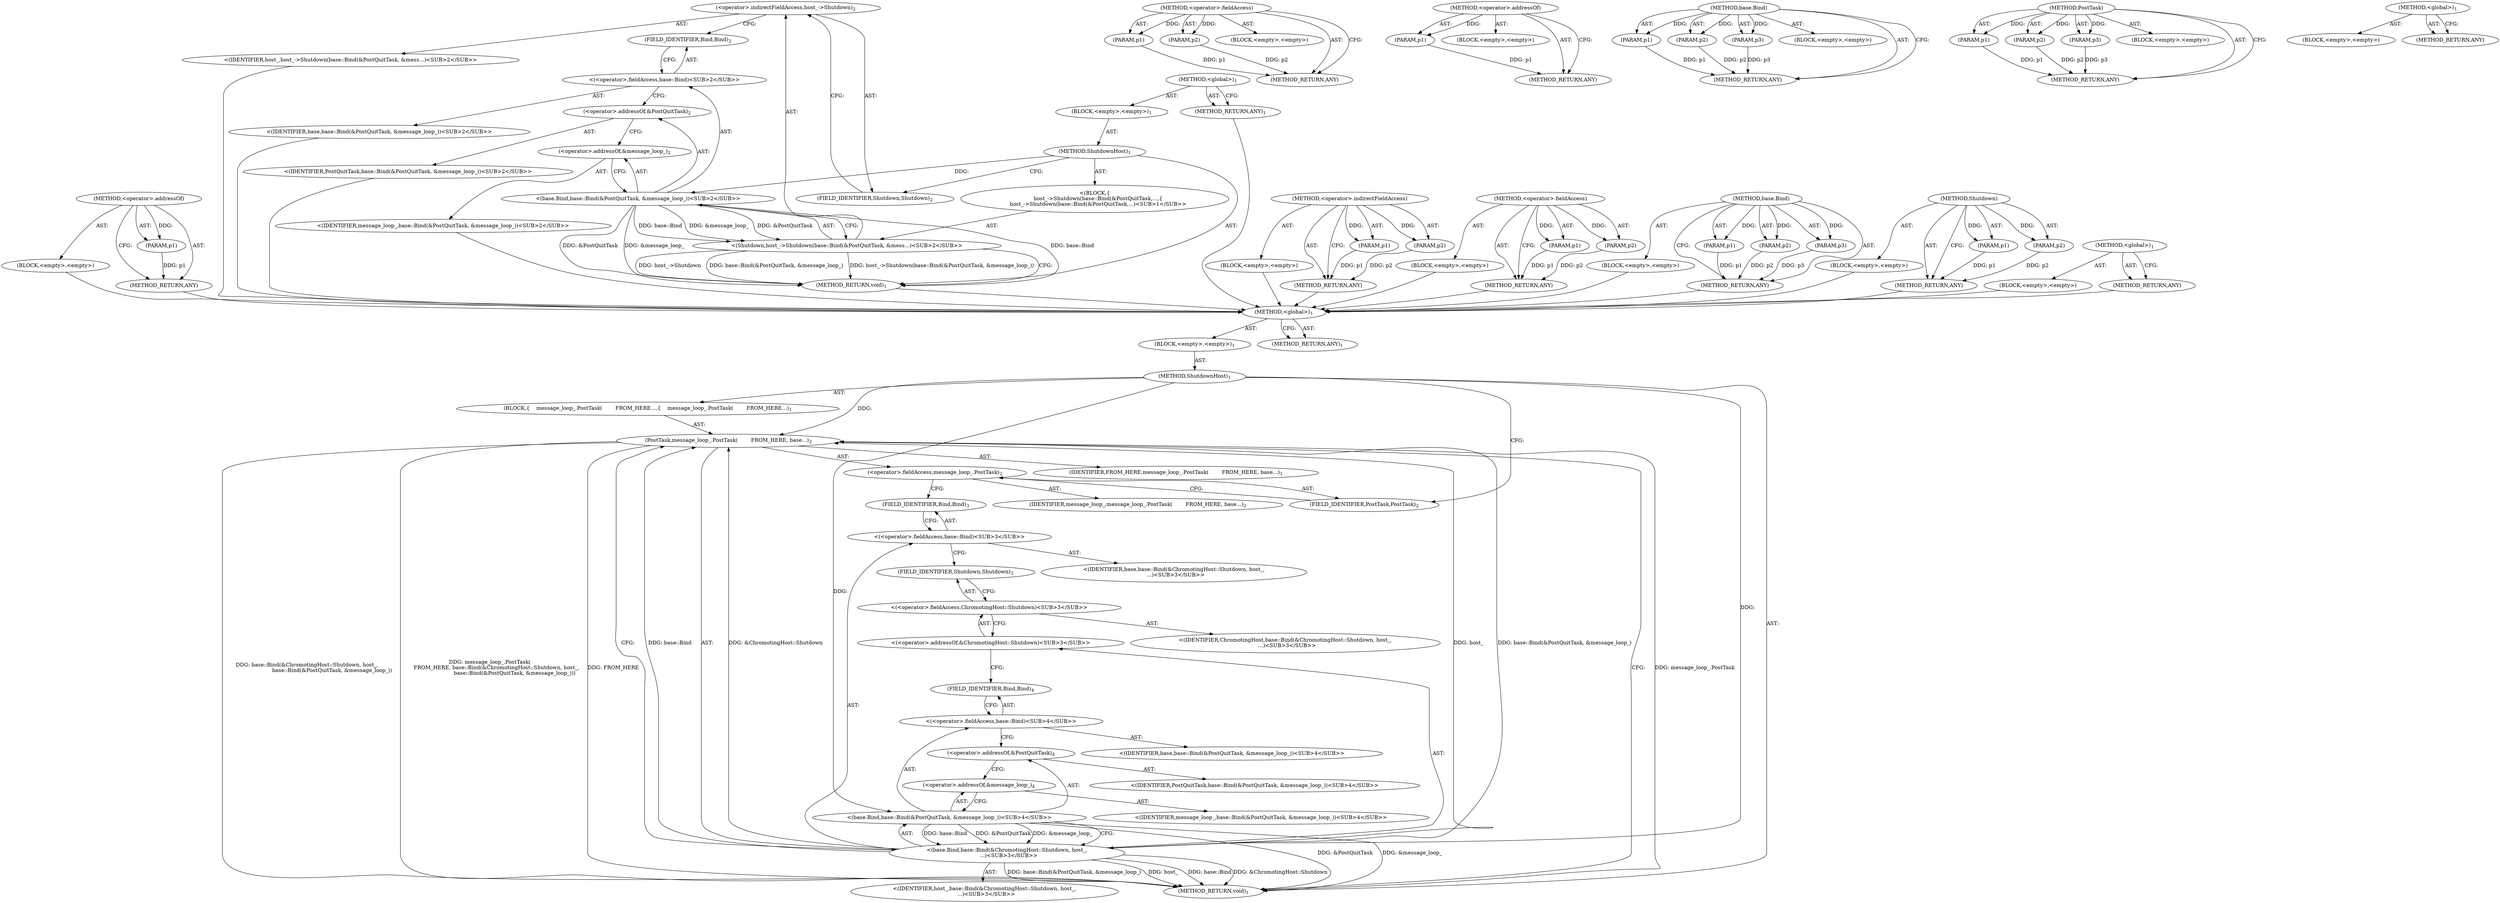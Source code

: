 digraph "&lt;global&gt;" {
vulnerable_58 [label=<(METHOD,&lt;operator&gt;.addressOf)>];
vulnerable_59 [label=<(PARAM,p1)>];
vulnerable_60 [label=<(BLOCK,&lt;empty&gt;,&lt;empty&gt;)>];
vulnerable_61 [label=<(METHOD_RETURN,ANY)>];
vulnerable_6 [label=<(METHOD,&lt;global&gt;)<SUB>1</SUB>>];
vulnerable_7 [label=<(BLOCK,&lt;empty&gt;,&lt;empty&gt;)<SUB>1</SUB>>];
vulnerable_8 [label=<(METHOD,ShutdownHost)<SUB>1</SUB>>];
vulnerable_9 [label="<(BLOCK,{
    host_-&gt;Shutdown(base::Bind(&amp;PostQuitTask,...,{
    host_-&gt;Shutdown(base::Bind(&amp;PostQuitTask,...)<SUB>1</SUB>>"];
vulnerable_10 [label="<(Shutdown,host_-&gt;Shutdown(base::Bind(&amp;PostQuitTask, &amp;mess...)<SUB>2</SUB>>"];
vulnerable_11 [label=<(&lt;operator&gt;.indirectFieldAccess,host_-&gt;Shutdown)<SUB>2</SUB>>];
vulnerable_12 [label="<(IDENTIFIER,host_,host_-&gt;Shutdown(base::Bind(&amp;PostQuitTask, &amp;mess...)<SUB>2</SUB>>"];
vulnerable_13 [label=<(FIELD_IDENTIFIER,Shutdown,Shutdown)<SUB>2</SUB>>];
vulnerable_14 [label="<(base.Bind,base::Bind(&amp;PostQuitTask, &amp;message_loop_))<SUB>2</SUB>>"];
vulnerable_15 [label="<(&lt;operator&gt;.fieldAccess,base::Bind)<SUB>2</SUB>>"];
vulnerable_16 [label="<(IDENTIFIER,base,base::Bind(&amp;PostQuitTask, &amp;message_loop_))<SUB>2</SUB>>"];
vulnerable_17 [label=<(FIELD_IDENTIFIER,Bind,Bind)<SUB>2</SUB>>];
vulnerable_18 [label=<(&lt;operator&gt;.addressOf,&amp;PostQuitTask)<SUB>2</SUB>>];
vulnerable_19 [label="<(IDENTIFIER,PostQuitTask,base::Bind(&amp;PostQuitTask, &amp;message_loop_))<SUB>2</SUB>>"];
vulnerable_20 [label=<(&lt;operator&gt;.addressOf,&amp;message_loop_)<SUB>2</SUB>>];
vulnerable_21 [label="<(IDENTIFIER,message_loop_,base::Bind(&amp;PostQuitTask, &amp;message_loop_))<SUB>2</SUB>>"];
vulnerable_22 [label=<(METHOD_RETURN,void)<SUB>1</SUB>>];
vulnerable_24 [label=<(METHOD_RETURN,ANY)<SUB>1</SUB>>];
vulnerable_42 [label=<(METHOD,&lt;operator&gt;.indirectFieldAccess)>];
vulnerable_43 [label=<(PARAM,p1)>];
vulnerable_44 [label=<(PARAM,p2)>];
vulnerable_45 [label=<(BLOCK,&lt;empty&gt;,&lt;empty&gt;)>];
vulnerable_46 [label=<(METHOD_RETURN,ANY)>];
vulnerable_53 [label=<(METHOD,&lt;operator&gt;.fieldAccess)>];
vulnerable_54 [label=<(PARAM,p1)>];
vulnerable_55 [label=<(PARAM,p2)>];
vulnerable_56 [label=<(BLOCK,&lt;empty&gt;,&lt;empty&gt;)>];
vulnerable_57 [label=<(METHOD_RETURN,ANY)>];
vulnerable_47 [label=<(METHOD,base.Bind)>];
vulnerable_48 [label=<(PARAM,p1)>];
vulnerable_49 [label=<(PARAM,p2)>];
vulnerable_50 [label=<(PARAM,p3)>];
vulnerable_51 [label=<(BLOCK,&lt;empty&gt;,&lt;empty&gt;)>];
vulnerable_52 [label=<(METHOD_RETURN,ANY)>];
vulnerable_37 [label=<(METHOD,Shutdown)>];
vulnerable_38 [label=<(PARAM,p1)>];
vulnerable_39 [label=<(PARAM,p2)>];
vulnerable_40 [label=<(BLOCK,&lt;empty&gt;,&lt;empty&gt;)>];
vulnerable_41 [label=<(METHOD_RETURN,ANY)>];
vulnerable_31 [label=<(METHOD,&lt;global&gt;)<SUB>1</SUB>>];
vulnerable_32 [label=<(BLOCK,&lt;empty&gt;,&lt;empty&gt;)>];
vulnerable_33 [label=<(METHOD_RETURN,ANY)>];
fixed_6 [label=<(METHOD,&lt;global&gt;)<SUB>1</SUB>>];
fixed_7 [label=<(BLOCK,&lt;empty&gt;,&lt;empty&gt;)<SUB>1</SUB>>];
fixed_8 [label=<(METHOD,ShutdownHost)<SUB>1</SUB>>];
fixed_9 [label=<(BLOCK,{
    message_loop_.PostTask(
        FROM_HERE...,{
    message_loop_.PostTask(
        FROM_HERE...)<SUB>1</SUB>>];
fixed_10 [label=<(PostTask,message_loop_.PostTask(
        FROM_HERE, base...)<SUB>2</SUB>>];
fixed_11 [label=<(&lt;operator&gt;.fieldAccess,message_loop_.PostTask)<SUB>2</SUB>>];
fixed_12 [label=<(IDENTIFIER,message_loop_,message_loop_.PostTask(
        FROM_HERE, base...)<SUB>2</SUB>>];
fixed_13 [label=<(FIELD_IDENTIFIER,PostTask,PostTask)<SUB>2</SUB>>];
fixed_14 [label=<(IDENTIFIER,FROM_HERE,message_loop_.PostTask(
        FROM_HERE, base...)<SUB>3</SUB>>];
fixed_15 [label="<(base.Bind,base::Bind(&amp;ChromotingHost::Shutdown, host_,
  ...)<SUB>3</SUB>>"];
fixed_16 [label="<(&lt;operator&gt;.fieldAccess,base::Bind)<SUB>3</SUB>>"];
fixed_17 [label="<(IDENTIFIER,base,base::Bind(&amp;ChromotingHost::Shutdown, host_,
  ...)<SUB>3</SUB>>"];
fixed_18 [label=<(FIELD_IDENTIFIER,Bind,Bind)<SUB>3</SUB>>];
fixed_19 [label="<(&lt;operator&gt;.addressOf,&amp;ChromotingHost::Shutdown)<SUB>3</SUB>>"];
fixed_20 [label="<(&lt;operator&gt;.fieldAccess,ChromotingHost::Shutdown)<SUB>3</SUB>>"];
fixed_21 [label="<(IDENTIFIER,ChromotingHost,base::Bind(&amp;ChromotingHost::Shutdown, host_,
  ...)<SUB>3</SUB>>"];
fixed_22 [label=<(FIELD_IDENTIFIER,Shutdown,Shutdown)<SUB>3</SUB>>];
fixed_23 [label="<(IDENTIFIER,host_,base::Bind(&amp;ChromotingHost::Shutdown, host_,
  ...)<SUB>3</SUB>>"];
fixed_24 [label="<(base.Bind,base::Bind(&amp;PostQuitTask, &amp;message_loop_))<SUB>4</SUB>>"];
fixed_25 [label="<(&lt;operator&gt;.fieldAccess,base::Bind)<SUB>4</SUB>>"];
fixed_26 [label="<(IDENTIFIER,base,base::Bind(&amp;PostQuitTask, &amp;message_loop_))<SUB>4</SUB>>"];
fixed_27 [label=<(FIELD_IDENTIFIER,Bind,Bind)<SUB>4</SUB>>];
fixed_28 [label=<(&lt;operator&gt;.addressOf,&amp;PostQuitTask)<SUB>4</SUB>>];
fixed_29 [label="<(IDENTIFIER,PostQuitTask,base::Bind(&amp;PostQuitTask, &amp;message_loop_))<SUB>4</SUB>>"];
fixed_30 [label=<(&lt;operator&gt;.addressOf,&amp;message_loop_)<SUB>4</SUB>>];
fixed_31 [label="<(IDENTIFIER,message_loop_,base::Bind(&amp;PostQuitTask, &amp;message_loop_))<SUB>4</SUB>>"];
fixed_32 [label=<(METHOD_RETURN,void)<SUB>1</SUB>>];
fixed_34 [label=<(METHOD_RETURN,ANY)<SUB>1</SUB>>];
fixed_57 [label=<(METHOD,&lt;operator&gt;.fieldAccess)>];
fixed_58 [label=<(PARAM,p1)>];
fixed_59 [label=<(PARAM,p2)>];
fixed_60 [label=<(BLOCK,&lt;empty&gt;,&lt;empty&gt;)>];
fixed_61 [label=<(METHOD_RETURN,ANY)>];
fixed_68 [label=<(METHOD,&lt;operator&gt;.addressOf)>];
fixed_69 [label=<(PARAM,p1)>];
fixed_70 [label=<(BLOCK,&lt;empty&gt;,&lt;empty&gt;)>];
fixed_71 [label=<(METHOD_RETURN,ANY)>];
fixed_62 [label=<(METHOD,base.Bind)>];
fixed_63 [label=<(PARAM,p1)>];
fixed_64 [label=<(PARAM,p2)>];
fixed_65 [label=<(PARAM,p3)>];
fixed_66 [label=<(BLOCK,&lt;empty&gt;,&lt;empty&gt;)>];
fixed_67 [label=<(METHOD_RETURN,ANY)>];
fixed_51 [label=<(METHOD,PostTask)>];
fixed_52 [label=<(PARAM,p1)>];
fixed_53 [label=<(PARAM,p2)>];
fixed_54 [label=<(PARAM,p3)>];
fixed_55 [label=<(BLOCK,&lt;empty&gt;,&lt;empty&gt;)>];
fixed_56 [label=<(METHOD_RETURN,ANY)>];
fixed_45 [label=<(METHOD,&lt;global&gt;)<SUB>1</SUB>>];
fixed_46 [label=<(BLOCK,&lt;empty&gt;,&lt;empty&gt;)>];
fixed_47 [label=<(METHOD_RETURN,ANY)>];
vulnerable_58 -> vulnerable_59  [key=0, label="AST: "];
vulnerable_58 -> vulnerable_59  [key=1, label="DDG: "];
vulnerable_58 -> vulnerable_60  [key=0, label="AST: "];
vulnerable_58 -> vulnerable_61  [key=0, label="AST: "];
vulnerable_58 -> vulnerable_61  [key=1, label="CFG: "];
vulnerable_59 -> vulnerable_61  [key=0, label="DDG: p1"];
vulnerable_60 -> fixed_6  [key=0];
vulnerable_61 -> fixed_6  [key=0];
vulnerable_6 -> vulnerable_7  [key=0, label="AST: "];
vulnerable_6 -> vulnerable_24  [key=0, label="AST: "];
vulnerable_6 -> vulnerable_24  [key=1, label="CFG: "];
vulnerable_7 -> vulnerable_8  [key=0, label="AST: "];
vulnerable_8 -> vulnerable_9  [key=0, label="AST: "];
vulnerable_8 -> vulnerable_22  [key=0, label="AST: "];
vulnerable_8 -> vulnerable_13  [key=0, label="CFG: "];
vulnerable_8 -> vulnerable_14  [key=0, label="DDG: "];
vulnerable_9 -> vulnerable_10  [key=0, label="AST: "];
vulnerable_10 -> vulnerable_11  [key=0, label="AST: "];
vulnerable_10 -> vulnerable_14  [key=0, label="AST: "];
vulnerable_10 -> vulnerable_22  [key=0, label="CFG: "];
vulnerable_10 -> vulnerable_22  [key=1, label="DDG: host_-&gt;Shutdown"];
vulnerable_10 -> vulnerable_22  [key=2, label="DDG: base::Bind(&amp;PostQuitTask, &amp;message_loop_)"];
vulnerable_10 -> vulnerable_22  [key=3, label="DDG: host_-&gt;Shutdown(base::Bind(&amp;PostQuitTask, &amp;message_loop_))"];
vulnerable_11 -> vulnerable_12  [key=0, label="AST: "];
vulnerable_11 -> vulnerable_13  [key=0, label="AST: "];
vulnerable_11 -> vulnerable_17  [key=0, label="CFG: "];
vulnerable_12 -> fixed_6  [key=0];
vulnerable_13 -> vulnerable_11  [key=0, label="CFG: "];
vulnerable_14 -> vulnerable_15  [key=0, label="AST: "];
vulnerable_14 -> vulnerable_18  [key=0, label="AST: "];
vulnerable_14 -> vulnerable_20  [key=0, label="AST: "];
vulnerable_14 -> vulnerable_10  [key=0, label="CFG: "];
vulnerable_14 -> vulnerable_10  [key=1, label="DDG: base::Bind"];
vulnerable_14 -> vulnerable_10  [key=2, label="DDG: &amp;PostQuitTask"];
vulnerable_14 -> vulnerable_10  [key=3, label="DDG: &amp;message_loop_"];
vulnerable_14 -> vulnerable_22  [key=0, label="DDG: base::Bind"];
vulnerable_14 -> vulnerable_22  [key=1, label="DDG: &amp;PostQuitTask"];
vulnerable_14 -> vulnerable_22  [key=2, label="DDG: &amp;message_loop_"];
vulnerable_15 -> vulnerable_16  [key=0, label="AST: "];
vulnerable_15 -> vulnerable_17  [key=0, label="AST: "];
vulnerable_15 -> vulnerable_18  [key=0, label="CFG: "];
vulnerable_16 -> fixed_6  [key=0];
vulnerable_17 -> vulnerable_15  [key=0, label="CFG: "];
vulnerable_18 -> vulnerable_19  [key=0, label="AST: "];
vulnerable_18 -> vulnerable_20  [key=0, label="CFG: "];
vulnerable_19 -> fixed_6  [key=0];
vulnerable_20 -> vulnerable_21  [key=0, label="AST: "];
vulnerable_20 -> vulnerable_14  [key=0, label="CFG: "];
vulnerable_21 -> fixed_6  [key=0];
vulnerable_22 -> fixed_6  [key=0];
vulnerable_24 -> fixed_6  [key=0];
vulnerable_42 -> vulnerable_43  [key=0, label="AST: "];
vulnerable_42 -> vulnerable_43  [key=1, label="DDG: "];
vulnerable_42 -> vulnerable_45  [key=0, label="AST: "];
vulnerable_42 -> vulnerable_44  [key=0, label="AST: "];
vulnerable_42 -> vulnerable_44  [key=1, label="DDG: "];
vulnerable_42 -> vulnerable_46  [key=0, label="AST: "];
vulnerable_42 -> vulnerable_46  [key=1, label="CFG: "];
vulnerable_43 -> vulnerable_46  [key=0, label="DDG: p1"];
vulnerable_44 -> vulnerable_46  [key=0, label="DDG: p2"];
vulnerable_45 -> fixed_6  [key=0];
vulnerable_46 -> fixed_6  [key=0];
vulnerable_53 -> vulnerable_54  [key=0, label="AST: "];
vulnerable_53 -> vulnerable_54  [key=1, label="DDG: "];
vulnerable_53 -> vulnerable_56  [key=0, label="AST: "];
vulnerable_53 -> vulnerable_55  [key=0, label="AST: "];
vulnerable_53 -> vulnerable_55  [key=1, label="DDG: "];
vulnerable_53 -> vulnerable_57  [key=0, label="AST: "];
vulnerable_53 -> vulnerable_57  [key=1, label="CFG: "];
vulnerable_54 -> vulnerable_57  [key=0, label="DDG: p1"];
vulnerable_55 -> vulnerable_57  [key=0, label="DDG: p2"];
vulnerable_56 -> fixed_6  [key=0];
vulnerable_57 -> fixed_6  [key=0];
vulnerable_47 -> vulnerable_48  [key=0, label="AST: "];
vulnerable_47 -> vulnerable_48  [key=1, label="DDG: "];
vulnerable_47 -> vulnerable_51  [key=0, label="AST: "];
vulnerable_47 -> vulnerable_49  [key=0, label="AST: "];
vulnerable_47 -> vulnerable_49  [key=1, label="DDG: "];
vulnerable_47 -> vulnerable_52  [key=0, label="AST: "];
vulnerable_47 -> vulnerable_52  [key=1, label="CFG: "];
vulnerable_47 -> vulnerable_50  [key=0, label="AST: "];
vulnerable_47 -> vulnerable_50  [key=1, label="DDG: "];
vulnerable_48 -> vulnerable_52  [key=0, label="DDG: p1"];
vulnerable_49 -> vulnerable_52  [key=0, label="DDG: p2"];
vulnerable_50 -> vulnerable_52  [key=0, label="DDG: p3"];
vulnerable_51 -> fixed_6  [key=0];
vulnerable_52 -> fixed_6  [key=0];
vulnerable_37 -> vulnerable_38  [key=0, label="AST: "];
vulnerable_37 -> vulnerable_38  [key=1, label="DDG: "];
vulnerable_37 -> vulnerable_40  [key=0, label="AST: "];
vulnerable_37 -> vulnerable_39  [key=0, label="AST: "];
vulnerable_37 -> vulnerable_39  [key=1, label="DDG: "];
vulnerable_37 -> vulnerable_41  [key=0, label="AST: "];
vulnerable_37 -> vulnerable_41  [key=1, label="CFG: "];
vulnerable_38 -> vulnerable_41  [key=0, label="DDG: p1"];
vulnerable_39 -> vulnerable_41  [key=0, label="DDG: p2"];
vulnerable_40 -> fixed_6  [key=0];
vulnerable_41 -> fixed_6  [key=0];
vulnerable_31 -> vulnerable_32  [key=0, label="AST: "];
vulnerable_31 -> vulnerable_33  [key=0, label="AST: "];
vulnerable_31 -> vulnerable_33  [key=1, label="CFG: "];
vulnerable_32 -> fixed_6  [key=0];
vulnerable_33 -> fixed_6  [key=0];
fixed_6 -> fixed_7  [key=0, label="AST: "];
fixed_6 -> fixed_34  [key=0, label="AST: "];
fixed_6 -> fixed_34  [key=1, label="CFG: "];
fixed_7 -> fixed_8  [key=0, label="AST: "];
fixed_8 -> fixed_9  [key=0, label="AST: "];
fixed_8 -> fixed_32  [key=0, label="AST: "];
fixed_8 -> fixed_13  [key=0, label="CFG: "];
fixed_8 -> fixed_10  [key=0, label="DDG: "];
fixed_8 -> fixed_15  [key=0, label="DDG: "];
fixed_8 -> fixed_24  [key=0, label="DDG: "];
fixed_9 -> fixed_10  [key=0, label="AST: "];
fixed_10 -> fixed_11  [key=0, label="AST: "];
fixed_10 -> fixed_14  [key=0, label="AST: "];
fixed_10 -> fixed_15  [key=0, label="AST: "];
fixed_10 -> fixed_32  [key=0, label="CFG: "];
fixed_10 -> fixed_32  [key=1, label="DDG: message_loop_.PostTask"];
fixed_10 -> fixed_32  [key=2, label="DDG: base::Bind(&amp;ChromotingHost::Shutdown, host_,
                              base::Bind(&amp;PostQuitTask, &amp;message_loop_))"];
fixed_10 -> fixed_32  [key=3, label="DDG: message_loop_.PostTask(
        FROM_HERE, base::Bind(&amp;ChromotingHost::Shutdown, host_,
                              base::Bind(&amp;PostQuitTask, &amp;message_loop_)))"];
fixed_10 -> fixed_32  [key=4, label="DDG: FROM_HERE"];
fixed_11 -> fixed_12  [key=0, label="AST: "];
fixed_11 -> fixed_13  [key=0, label="AST: "];
fixed_11 -> fixed_18  [key=0, label="CFG: "];
fixed_13 -> fixed_11  [key=0, label="CFG: "];
fixed_15 -> fixed_16  [key=0, label="AST: "];
fixed_15 -> fixed_19  [key=0, label="AST: "];
fixed_15 -> fixed_23  [key=0, label="AST: "];
fixed_15 -> fixed_24  [key=0, label="AST: "];
fixed_15 -> fixed_10  [key=0, label="CFG: "];
fixed_15 -> fixed_10  [key=1, label="DDG: base::Bind"];
fixed_15 -> fixed_10  [key=2, label="DDG: &amp;ChromotingHost::Shutdown"];
fixed_15 -> fixed_10  [key=3, label="DDG: host_"];
fixed_15 -> fixed_10  [key=4, label="DDG: base::Bind(&amp;PostQuitTask, &amp;message_loop_)"];
fixed_15 -> fixed_32  [key=0, label="DDG: base::Bind"];
fixed_15 -> fixed_32  [key=1, label="DDG: &amp;ChromotingHost::Shutdown"];
fixed_15 -> fixed_32  [key=2, label="DDG: base::Bind(&amp;PostQuitTask, &amp;message_loop_)"];
fixed_15 -> fixed_32  [key=3, label="DDG: host_"];
fixed_16 -> fixed_17  [key=0, label="AST: "];
fixed_16 -> fixed_18  [key=0, label="AST: "];
fixed_16 -> fixed_22  [key=0, label="CFG: "];
fixed_18 -> fixed_16  [key=0, label="CFG: "];
fixed_19 -> fixed_20  [key=0, label="AST: "];
fixed_19 -> fixed_27  [key=0, label="CFG: "];
fixed_20 -> fixed_21  [key=0, label="AST: "];
fixed_20 -> fixed_22  [key=0, label="AST: "];
fixed_20 -> fixed_19  [key=0, label="CFG: "];
fixed_22 -> fixed_20  [key=0, label="CFG: "];
fixed_24 -> fixed_25  [key=0, label="AST: "];
fixed_24 -> fixed_28  [key=0, label="AST: "];
fixed_24 -> fixed_30  [key=0, label="AST: "];
fixed_24 -> fixed_15  [key=0, label="CFG: "];
fixed_24 -> fixed_15  [key=1, label="DDG: base::Bind"];
fixed_24 -> fixed_15  [key=2, label="DDG: &amp;PostQuitTask"];
fixed_24 -> fixed_15  [key=3, label="DDG: &amp;message_loop_"];
fixed_24 -> fixed_32  [key=0, label="DDG: &amp;PostQuitTask"];
fixed_24 -> fixed_32  [key=1, label="DDG: &amp;message_loop_"];
fixed_25 -> fixed_26  [key=0, label="AST: "];
fixed_25 -> fixed_27  [key=0, label="AST: "];
fixed_25 -> fixed_28  [key=0, label="CFG: "];
fixed_27 -> fixed_25  [key=0, label="CFG: "];
fixed_28 -> fixed_29  [key=0, label="AST: "];
fixed_28 -> fixed_30  [key=0, label="CFG: "];
fixed_30 -> fixed_31  [key=0, label="AST: "];
fixed_30 -> fixed_24  [key=0, label="CFG: "];
fixed_57 -> fixed_58  [key=0, label="AST: "];
fixed_57 -> fixed_58  [key=1, label="DDG: "];
fixed_57 -> fixed_60  [key=0, label="AST: "];
fixed_57 -> fixed_59  [key=0, label="AST: "];
fixed_57 -> fixed_59  [key=1, label="DDG: "];
fixed_57 -> fixed_61  [key=0, label="AST: "];
fixed_57 -> fixed_61  [key=1, label="CFG: "];
fixed_58 -> fixed_61  [key=0, label="DDG: p1"];
fixed_59 -> fixed_61  [key=0, label="DDG: p2"];
fixed_68 -> fixed_69  [key=0, label="AST: "];
fixed_68 -> fixed_69  [key=1, label="DDG: "];
fixed_68 -> fixed_70  [key=0, label="AST: "];
fixed_68 -> fixed_71  [key=0, label="AST: "];
fixed_68 -> fixed_71  [key=1, label="CFG: "];
fixed_69 -> fixed_71  [key=0, label="DDG: p1"];
fixed_62 -> fixed_63  [key=0, label="AST: "];
fixed_62 -> fixed_63  [key=1, label="DDG: "];
fixed_62 -> fixed_66  [key=0, label="AST: "];
fixed_62 -> fixed_64  [key=0, label="AST: "];
fixed_62 -> fixed_64  [key=1, label="DDG: "];
fixed_62 -> fixed_67  [key=0, label="AST: "];
fixed_62 -> fixed_67  [key=1, label="CFG: "];
fixed_62 -> fixed_65  [key=0, label="AST: "];
fixed_62 -> fixed_65  [key=1, label="DDG: "];
fixed_63 -> fixed_67  [key=0, label="DDG: p1"];
fixed_64 -> fixed_67  [key=0, label="DDG: p2"];
fixed_65 -> fixed_67  [key=0, label="DDG: p3"];
fixed_51 -> fixed_52  [key=0, label="AST: "];
fixed_51 -> fixed_52  [key=1, label="DDG: "];
fixed_51 -> fixed_55  [key=0, label="AST: "];
fixed_51 -> fixed_53  [key=0, label="AST: "];
fixed_51 -> fixed_53  [key=1, label="DDG: "];
fixed_51 -> fixed_56  [key=0, label="AST: "];
fixed_51 -> fixed_56  [key=1, label="CFG: "];
fixed_51 -> fixed_54  [key=0, label="AST: "];
fixed_51 -> fixed_54  [key=1, label="DDG: "];
fixed_52 -> fixed_56  [key=0, label="DDG: p1"];
fixed_53 -> fixed_56  [key=0, label="DDG: p2"];
fixed_54 -> fixed_56  [key=0, label="DDG: p3"];
fixed_45 -> fixed_46  [key=0, label="AST: "];
fixed_45 -> fixed_47  [key=0, label="AST: "];
fixed_45 -> fixed_47  [key=1, label="CFG: "];
}
